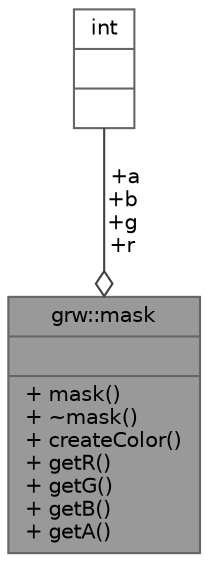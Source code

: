 digraph "grw::mask"
{
 // LATEX_PDF_SIZE
  bgcolor="transparent";
  edge [fontname=Helvetica,fontsize=10,labelfontname=Helvetica,labelfontsize=10];
  node [fontname=Helvetica,fontsize=10,shape=box,height=0.2,width=0.4];
  Node1 [shape=record,label="{grw::mask\n||+ mask()\l+ ~mask()\l+ createColor()\l+ getR()\l+ getG()\l+ getB()\l+ getA()\l}",height=0.2,width=0.4,color="gray40", fillcolor="grey60", style="filled", fontcolor="black",tooltip=" "];
  Node2 -> Node1 [color="grey25",style="solid",label=" +a\n+b\n+g\n+r" ,arrowhead="odiamond"];
  Node2 [shape=record,label="{int\n||}",height=0.2,width=0.4,color="gray40", fillcolor="white", style="filled",URL="$classint.html",tooltip=" "];
}
